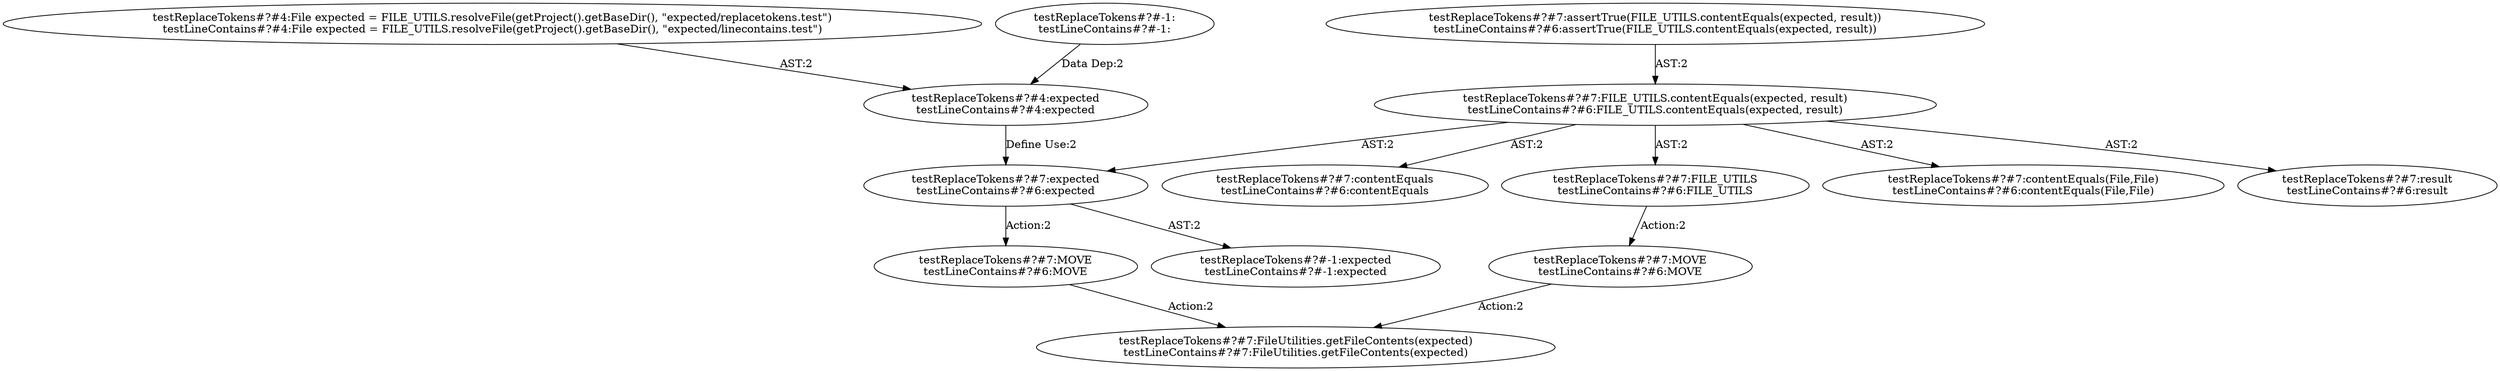 digraph "Pattern" {
0 [label="testReplaceTokens#?#7:MOVE
testLineContains#?#6:MOVE" shape=ellipse]
1 [label="testReplaceTokens#?#7:expected
testLineContains#?#6:expected" shape=ellipse]
2 [label="testReplaceTokens#?#4:expected
testLineContains#?#4:expected" shape=ellipse]
3 [label="testReplaceTokens#?#4:File expected = FILE_UTILS.resolveFile(getProject().getBaseDir(), \"expected/replacetokens.test\")
testLineContains#?#4:File expected = FILE_UTILS.resolveFile(getProject().getBaseDir(), \"expected/linecontains.test\")" shape=ellipse]
4 [label="testReplaceTokens#?#-1:
testLineContains#?#-1:" shape=ellipse]
5 [label="testReplaceTokens#?#7:FILE_UTILS.contentEquals(expected, result)
testLineContains#?#6:FILE_UTILS.contentEquals(expected, result)" shape=ellipse]
6 [label="testReplaceTokens#?#7:assertTrue(FILE_UTILS.contentEquals(expected, result))
testLineContains#?#6:assertTrue(FILE_UTILS.contentEquals(expected, result))" shape=ellipse]
7 [label="testReplaceTokens#?#7:contentEquals
testLineContains#?#6:contentEquals" shape=ellipse]
8 [label="testReplaceTokens#?#7:FILE_UTILS
testLineContains#?#6:FILE_UTILS" shape=ellipse]
9 [label="testReplaceTokens#?#7:contentEquals(File,File)
testLineContains#?#6:contentEquals(File,File)" shape=ellipse]
10 [label="testReplaceTokens#?#7:result
testLineContains#?#6:result" shape=ellipse]
11 [label="testReplaceTokens#?#-1:expected
testLineContains#?#-1:expected" shape=ellipse]
12 [label="testReplaceTokens#?#7:FileUtilities.getFileContents(expected)
testLineContains#?#7:FileUtilities.getFileContents(expected)" shape=ellipse]
13 [label="testReplaceTokens#?#7:MOVE
testLineContains#?#6:MOVE" shape=ellipse]
0 -> 12 [label="Action:2"];
1 -> 0 [label="Action:2"];
1 -> 11 [label="AST:2"];
2 -> 1 [label="Define Use:2"];
3 -> 2 [label="AST:2"];
4 -> 2 [label="Data Dep:2"];
5 -> 1 [label="AST:2"];
5 -> 7 [label="AST:2"];
5 -> 8 [label="AST:2"];
5 -> 9 [label="AST:2"];
5 -> 10 [label="AST:2"];
6 -> 5 [label="AST:2"];
8 -> 13 [label="Action:2"];
13 -> 12 [label="Action:2"];
}